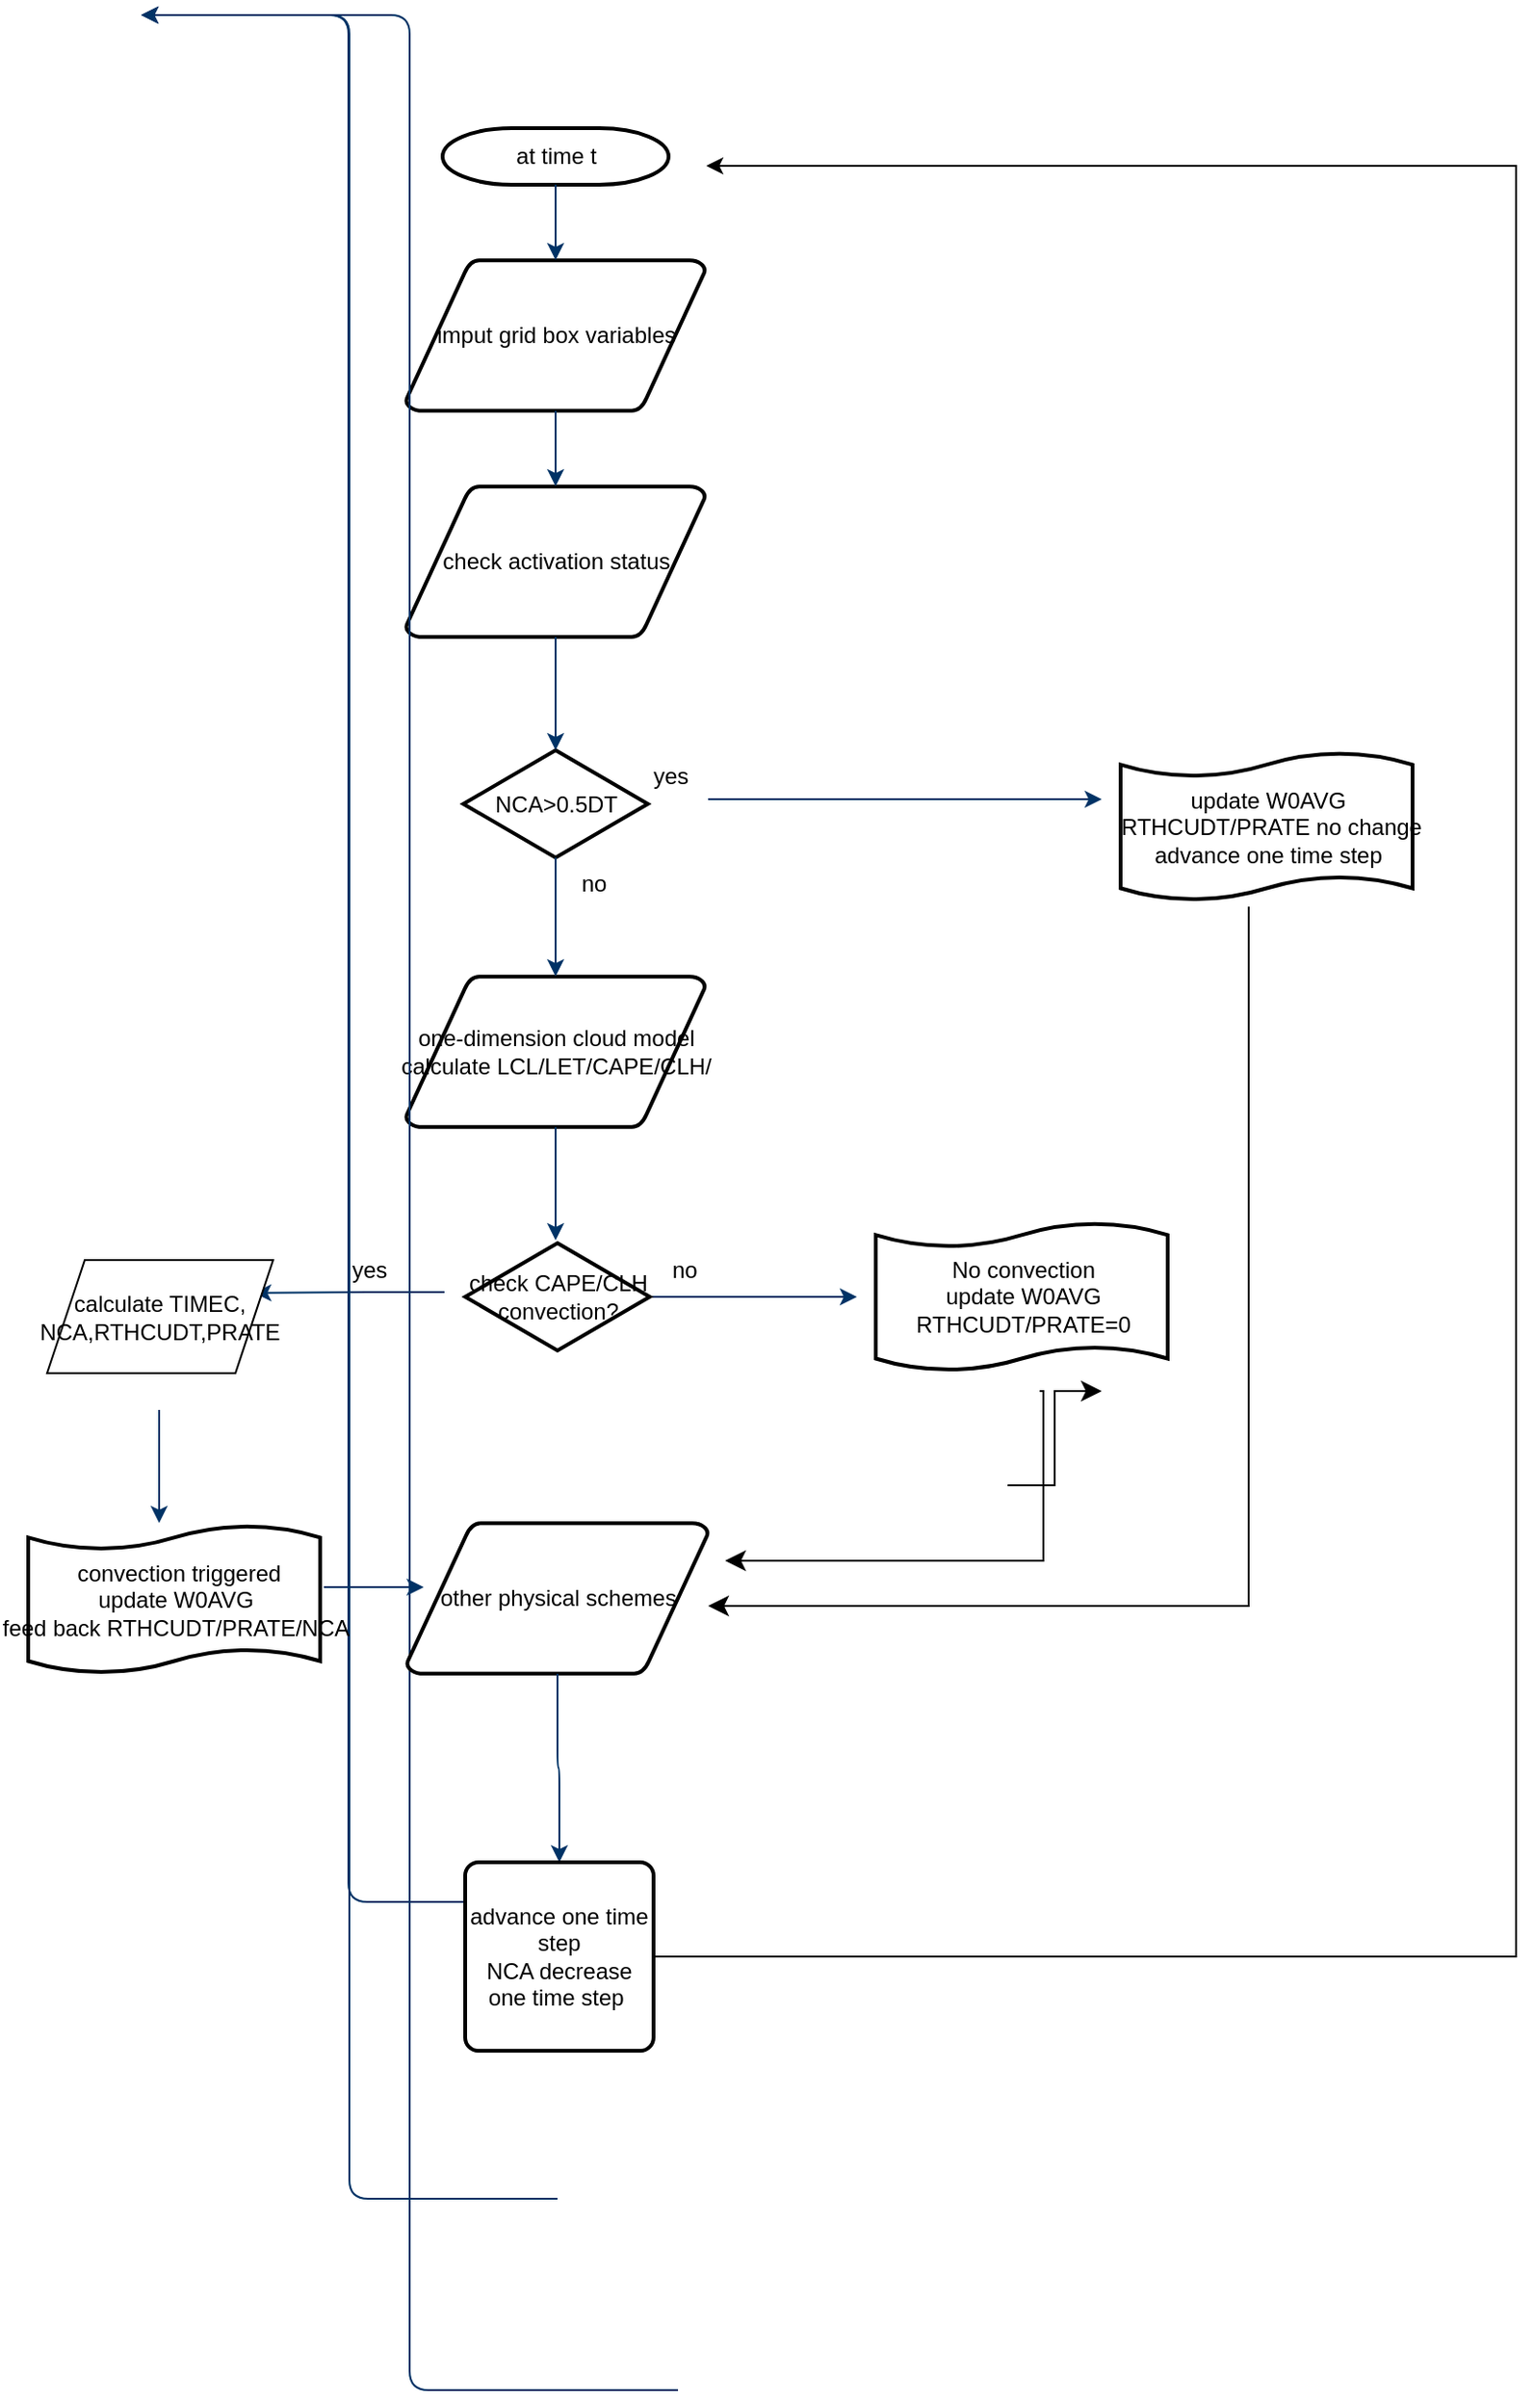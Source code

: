 <mxfile version="21.6.1" type="github">
  <diagram id="6a731a19-8d31-9384-78a2-239565b7b9f0" name="Page-1">
    <mxGraphModel dx="1379" dy="764" grid="1" gridSize="10" guides="1" tooltips="1" connect="1" arrows="1" fold="1" page="1" pageScale="1" pageWidth="1169" pageHeight="827" background="none" math="0" shadow="0">
      <root>
        <mxCell id="0" />
        <mxCell id="1" parent="0" />
        <mxCell id="2" value="at time t" style="shape=mxgraph.flowchart.terminator;strokeWidth=2;gradientColor=none;gradientDirection=north;fontStyle=0;html=1;" parent="1" vertex="1">
          <mxGeometry x="260" y="60" width="120" height="30" as="geometry" />
        </mxCell>
        <mxCell id="3" value="imput grid box variables&lt;br&gt;" style="shape=mxgraph.flowchart.data;strokeWidth=2;gradientColor=none;gradientDirection=north;fontStyle=0;html=1;" parent="1" vertex="1">
          <mxGeometry x="240.5" y="130" width="159" height="80" as="geometry" />
        </mxCell>
        <mxCell id="4" value="one-dimension cloud model&lt;br&gt;calculate LCL/LET/CAPE/CLH/" style="shape=mxgraph.flowchart.data;strokeWidth=2;gradientColor=none;gradientDirection=north;fontStyle=0;html=1;" parent="1" vertex="1">
          <mxGeometry x="240.5" y="510" width="159" height="80" as="geometry" />
        </mxCell>
        <mxCell id="5" value="check activation status" style="shape=mxgraph.flowchart.data;strokeWidth=2;gradientColor=none;gradientDirection=north;fontStyle=0;html=1;" parent="1" vertex="1">
          <mxGeometry x="240.5" y="250" width="159" height="80" as="geometry" />
        </mxCell>
        <mxCell id="6" value="NCA&amp;gt;0.5DT" style="shape=mxgraph.flowchart.decision;strokeWidth=2;gradientColor=none;gradientDirection=north;fontStyle=0;html=1;" parent="1" vertex="1">
          <mxGeometry x="271" y="390" width="98" height="57" as="geometry" />
        </mxCell>
        <mxCell id="7" style="fontStyle=1;strokeColor=#003366;strokeWidth=1;html=1;" parent="1" source="2" target="3" edge="1">
          <mxGeometry relative="1" as="geometry" />
        </mxCell>
        <mxCell id="8" style="fontStyle=1;strokeColor=#003366;strokeWidth=1;html=1;" parent="1" source="3" target="5" edge="1">
          <mxGeometry relative="1" as="geometry" />
        </mxCell>
        <mxCell id="9" style="entryX=0.5;entryY=0;entryPerimeter=0;fontStyle=1;strokeColor=#003366;strokeWidth=1;html=1;" parent="1" source="5" target="6" edge="1">
          <mxGeometry relative="1" as="geometry" />
        </mxCell>
        <mxCell id="11" value="yes" style="text;fontStyle=0;html=1;strokeColor=none;gradientColor=none;fillColor=none;strokeWidth=2;" parent="1" vertex="1">
          <mxGeometry x="370" y="390" width="40" height="26" as="geometry" />
        </mxCell>
        <mxCell id="12" value="" style="edgeStyle=elbowEdgeStyle;elbow=horizontal;fontColor=#001933;fontStyle=1;strokeColor=#003366;strokeWidth=1;html=1;" parent="1" source="6" target="4" edge="1">
          <mxGeometry width="100" height="100" as="geometry">
            <mxPoint y="100" as="sourcePoint" />
            <mxPoint x="100" as="targetPoint" />
          </mxGeometry>
        </mxCell>
        <mxCell id="14" value="no" style="text;fontStyle=0;html=1;strokeColor=none;gradientColor=none;fillColor=none;strokeWidth=2;align=center;" parent="1" vertex="1">
          <mxGeometry x="320" y="447" width="40" height="26" as="geometry" />
        </mxCell>
        <mxCell id="17" value="" style="edgeStyle=elbowEdgeStyle;elbow=horizontal;fontStyle=1;strokeColor=#003366;strokeWidth=1;html=1;" parent="1" source="4" edge="1">
          <mxGeometry width="100" height="100" as="geometry">
            <mxPoint y="100" as="sourcePoint" />
            <mxPoint x="320" y="650" as="targetPoint" />
          </mxGeometry>
        </mxCell>
        <mxCell id="19" value="" style="edgeStyle=elbowEdgeStyle;elbow=horizontal;fontStyle=1;strokeColor=#003366;strokeWidth=1;html=1;" parent="1" source="OqSVO-hzrsjVxAxLMcoM-55" edge="1">
          <mxGeometry width="100" height="100" as="geometry">
            <mxPoint x="388.395" y="740" as="sourcePoint" />
            <mxPoint x="480" y="680" as="targetPoint" />
            <Array as="points">
              <mxPoint x="410" y="680" />
            </Array>
          </mxGeometry>
        </mxCell>
        <mxCell id="23" value="" style="edgeStyle=elbowEdgeStyle;elbow=horizontal;exitX=0.5;exitY=1;exitPerimeter=0;fontStyle=1;strokeColor=#003366;strokeWidth=1;html=1;" parent="1" edge="1">
          <mxGeometry width="100" height="100" as="geometry">
            <mxPoint x="109.5" y="740" as="sourcePoint" />
            <mxPoint x="109.5" y="800" as="targetPoint" />
          </mxGeometry>
        </mxCell>
        <mxCell id="25" value="" style="edgeStyle=elbowEdgeStyle;elbow=horizontal;exitX=0.5;exitY=0.9;exitPerimeter=0;fontStyle=1;strokeColor=#003366;strokeWidth=1;html=1;" parent="1" target="24" edge="1">
          <mxGeometry width="100" height="100" as="geometry">
            <mxPoint x="320" y="1001" as="sourcePoint" />
            <mxPoint x="100" as="targetPoint" />
          </mxGeometry>
        </mxCell>
        <mxCell id="30" value="" style="edgeStyle=elbowEdgeStyle;elbow=horizontal;exitX=0.5;exitY=1;exitPerimeter=0;fontStyle=1;strokeColor=#003366;strokeWidth=1;html=1;" parent="1" target="28" edge="1">
          <mxGeometry width="100" height="100" as="geometry">
            <mxPoint x="321" y="1158.5" as="sourcePoint" />
            <mxPoint x="100" as="targetPoint" />
          </mxGeometry>
        </mxCell>
        <mxCell id="31" value="" style="edgeStyle=elbowEdgeStyle;elbow=horizontal;exitX=1;exitY=0.5;exitPerimeter=0;entryX=0;entryY=0.5;entryPerimeter=0;fontStyle=1;strokeColor=#003366;strokeWidth=1;html=1;" parent="1" target="29" edge="1">
          <mxGeometry width="100" height="100" as="geometry">
            <mxPoint x="385" y="1260" as="sourcePoint" />
            <mxPoint x="100" as="targetPoint" />
          </mxGeometry>
        </mxCell>
        <mxCell id="38" value="other physical schemes" style="shape=mxgraph.flowchart.data;strokeWidth=2;gradientColor=none;gradientDirection=north;fontStyle=0;html=1;" parent="1" vertex="1">
          <mxGeometry x="241" y="800" width="160" height="80" as="geometry" />
        </mxCell>
        <mxCell id="43" value="" style="edgeStyle=elbowEdgeStyle;elbow=vertical;exitX=0.5;exitY=1;exitPerimeter=0;fontStyle=1;strokeColor=#003366;strokeWidth=1;html=1;entryX=0.5;entryY=0;entryDx=0;entryDy=0;" parent="1" source="38" target="OqSVO-hzrsjVxAxLMcoM-71" edge="1">
          <mxGeometry width="100" height="100" as="geometry">
            <mxPoint x="-9.5" y="-480" as="sourcePoint" />
            <mxPoint x="320" y="960" as="targetPoint" />
            <Array as="points" />
          </mxGeometry>
        </mxCell>
        <mxCell id="51" value="update W0AVG&lt;br&gt;&amp;nbsp;RTHCUDT/PRATE no change&lt;br&gt;advance one time step" style="shape=mxgraph.flowchart.paper_tape;strokeWidth=2;gradientColor=none;gradientDirection=north;fontStyle=0;html=1;" parent="1" vertex="1">
          <mxGeometry x="620" y="390" width="155" height="81" as="geometry" />
        </mxCell>
        <mxCell id="OqSVO-hzrsjVxAxLMcoM-55" value="check&amp;nbsp;CAPE/CLH&lt;br&gt;convection?" style="shape=mxgraph.flowchart.decision;strokeWidth=2;gradientColor=none;gradientDirection=north;fontStyle=0;html=1;" vertex="1" parent="1">
          <mxGeometry x="272" y="651.5" width="98" height="57" as="geometry" />
        </mxCell>
        <mxCell id="OqSVO-hzrsjVxAxLMcoM-56" value="" style="edgeStyle=elbowEdgeStyle;elbow=horizontal;fontStyle=1;strokeColor=#003366;strokeWidth=1;html=1;" edge="1" parent="1">
          <mxGeometry width="100" height="100" as="geometry">
            <mxPoint x="261" y="677.5" as="sourcePoint" />
            <mxPoint x="160" y="678" as="targetPoint" />
          </mxGeometry>
        </mxCell>
        <mxCell id="OqSVO-hzrsjVxAxLMcoM-57" value="no" style="text;fontStyle=0;html=1;strokeColor=none;gradientColor=none;fillColor=none;strokeWidth=2;" vertex="1" parent="1">
          <mxGeometry x="380" y="651.5" width="40" height="26" as="geometry" />
        </mxCell>
        <mxCell id="OqSVO-hzrsjVxAxLMcoM-58" value="No convection&lt;br&gt;update W0AVG&lt;br&gt;RTHCUDT/PRATE=0&lt;br&gt;" style="shape=mxgraph.flowchart.paper_tape;strokeWidth=2;gradientColor=none;gradientDirection=north;fontStyle=0;html=1;" vertex="1" parent="1">
          <mxGeometry x="490" y="639.5" width="155" height="81" as="geometry" />
        </mxCell>
        <mxCell id="OqSVO-hzrsjVxAxLMcoM-60" value="yes" style="text;fontStyle=0;html=1;strokeColor=none;gradientColor=none;fillColor=none;strokeWidth=2;" vertex="1" parent="1">
          <mxGeometry x="210" y="651.5" width="40" height="26" as="geometry" />
        </mxCell>
        <mxCell id="OqSVO-hzrsjVxAxLMcoM-63" value="&amp;nbsp;convection triggered&lt;br&gt;update W0AVG&lt;br&gt;feed back RTHCUDT/PRATE/NCA&lt;br&gt;" style="shape=mxgraph.flowchart.paper_tape;strokeWidth=2;gradientColor=none;gradientDirection=north;fontStyle=0;html=1;" vertex="1" parent="1">
          <mxGeometry x="40" y="800" width="155" height="81" as="geometry" />
        </mxCell>
        <mxCell id="OqSVO-hzrsjVxAxLMcoM-64" value="calculate TIMEC, NCA,RTHCUDT,PRATE" style="shape=parallelogram;perimeter=parallelogramPerimeter;whiteSpace=wrap;html=1;fixedSize=1;" vertex="1" parent="1">
          <mxGeometry x="50" y="660.5" width="120" height="60" as="geometry" />
        </mxCell>
        <mxCell id="OqSVO-hzrsjVxAxLMcoM-65" value="" style="edgeStyle=elbowEdgeStyle;elbow=horizontal;exitX=1.013;exitY=0.42;exitPerimeter=0;fontStyle=1;strokeColor=#003366;strokeWidth=1;html=1;exitDx=0;exitDy=0;" edge="1" parent="1" source="OqSVO-hzrsjVxAxLMcoM-63">
          <mxGeometry width="100" height="100" as="geometry">
            <mxPoint x="229.5" y="800" as="sourcePoint" />
            <mxPoint x="250" y="834" as="targetPoint" />
          </mxGeometry>
        </mxCell>
        <mxCell id="OqSVO-hzrsjVxAxLMcoM-66" value="" style="edgeStyle=elbowEdgeStyle;elbow=horizontal;fontStyle=1;strokeColor=#003366;strokeWidth=1;html=1;" edge="1" parent="1">
          <mxGeometry width="100" height="100" as="geometry">
            <mxPoint x="401" y="416" as="sourcePoint" />
            <mxPoint x="610" y="416" as="targetPoint" />
            <Array as="points">
              <mxPoint x="441" y="416" />
            </Array>
          </mxGeometry>
        </mxCell>
        <mxCell id="OqSVO-hzrsjVxAxLMcoM-67" value="" style="edgeStyle=segmentEdgeStyle;endArrow=classic;html=1;curved=0;rounded=0;endSize=8;startSize=8;exitX=0.439;exitY=0.978;exitDx=0;exitDy=0;exitPerimeter=0;" edge="1" parent="1" target="38">
          <mxGeometry width="50" height="50" relative="1" as="geometry">
            <mxPoint x="688.045" y="472.998" as="sourcePoint" />
            <mxPoint x="410" y="863.78" as="targetPoint" />
            <Array as="points">
              <mxPoint x="688" y="844" />
            </Array>
          </mxGeometry>
        </mxCell>
        <mxCell id="OqSVO-hzrsjVxAxLMcoM-68" value="" style="edgeStyle=segmentEdgeStyle;endArrow=classic;html=1;curved=0;rounded=0;endSize=8;startSize=8;" edge="1" parent="1">
          <mxGeometry width="50" height="50" relative="1" as="geometry">
            <mxPoint x="579" y="740" as="sourcePoint" />
            <mxPoint x="410" y="820" as="targetPoint" />
            <Array as="points">
              <mxPoint x="577" y="730" />
              <mxPoint x="579" y="730" />
              <mxPoint x="579" y="818" />
            </Array>
          </mxGeometry>
        </mxCell>
        <mxCell id="OqSVO-hzrsjVxAxLMcoM-73" style="edgeStyle=orthogonalEdgeStyle;rounded=0;orthogonalLoop=1;jettySize=auto;html=1;" edge="1" parent="1" source="OqSVO-hzrsjVxAxLMcoM-71">
          <mxGeometry relative="1" as="geometry">
            <mxPoint x="400" y="80" as="targetPoint" />
            <Array as="points">
              <mxPoint x="830" y="1030" />
              <mxPoint x="830" y="80" />
            </Array>
          </mxGeometry>
        </mxCell>
        <mxCell id="OqSVO-hzrsjVxAxLMcoM-71" value="advance one time step&lt;br style=&quot;border-color: var(--border-color); font-size: 11px;&quot;&gt;NCA decrease one time step&amp;nbsp;" style="rounded=1;whiteSpace=wrap;html=1;absoluteArcSize=1;arcSize=14;strokeWidth=2;" vertex="1" parent="1">
          <mxGeometry x="272" y="980" width="100" height="100" as="geometry" />
        </mxCell>
        <mxCell id="OqSVO-hzrsjVxAxLMcoM-72" value="" style="edgeStyle=elbowEdgeStyle;elbow=horizontal;endArrow=classic;html=1;curved=0;rounded=0;endSize=8;startSize=8;" edge="1" parent="1">
          <mxGeometry width="50" height="50" relative="1" as="geometry">
            <mxPoint x="560" y="780" as="sourcePoint" />
            <mxPoint x="610" y="730" as="targetPoint" />
          </mxGeometry>
        </mxCell>
      </root>
    </mxGraphModel>
  </diagram>
</mxfile>
